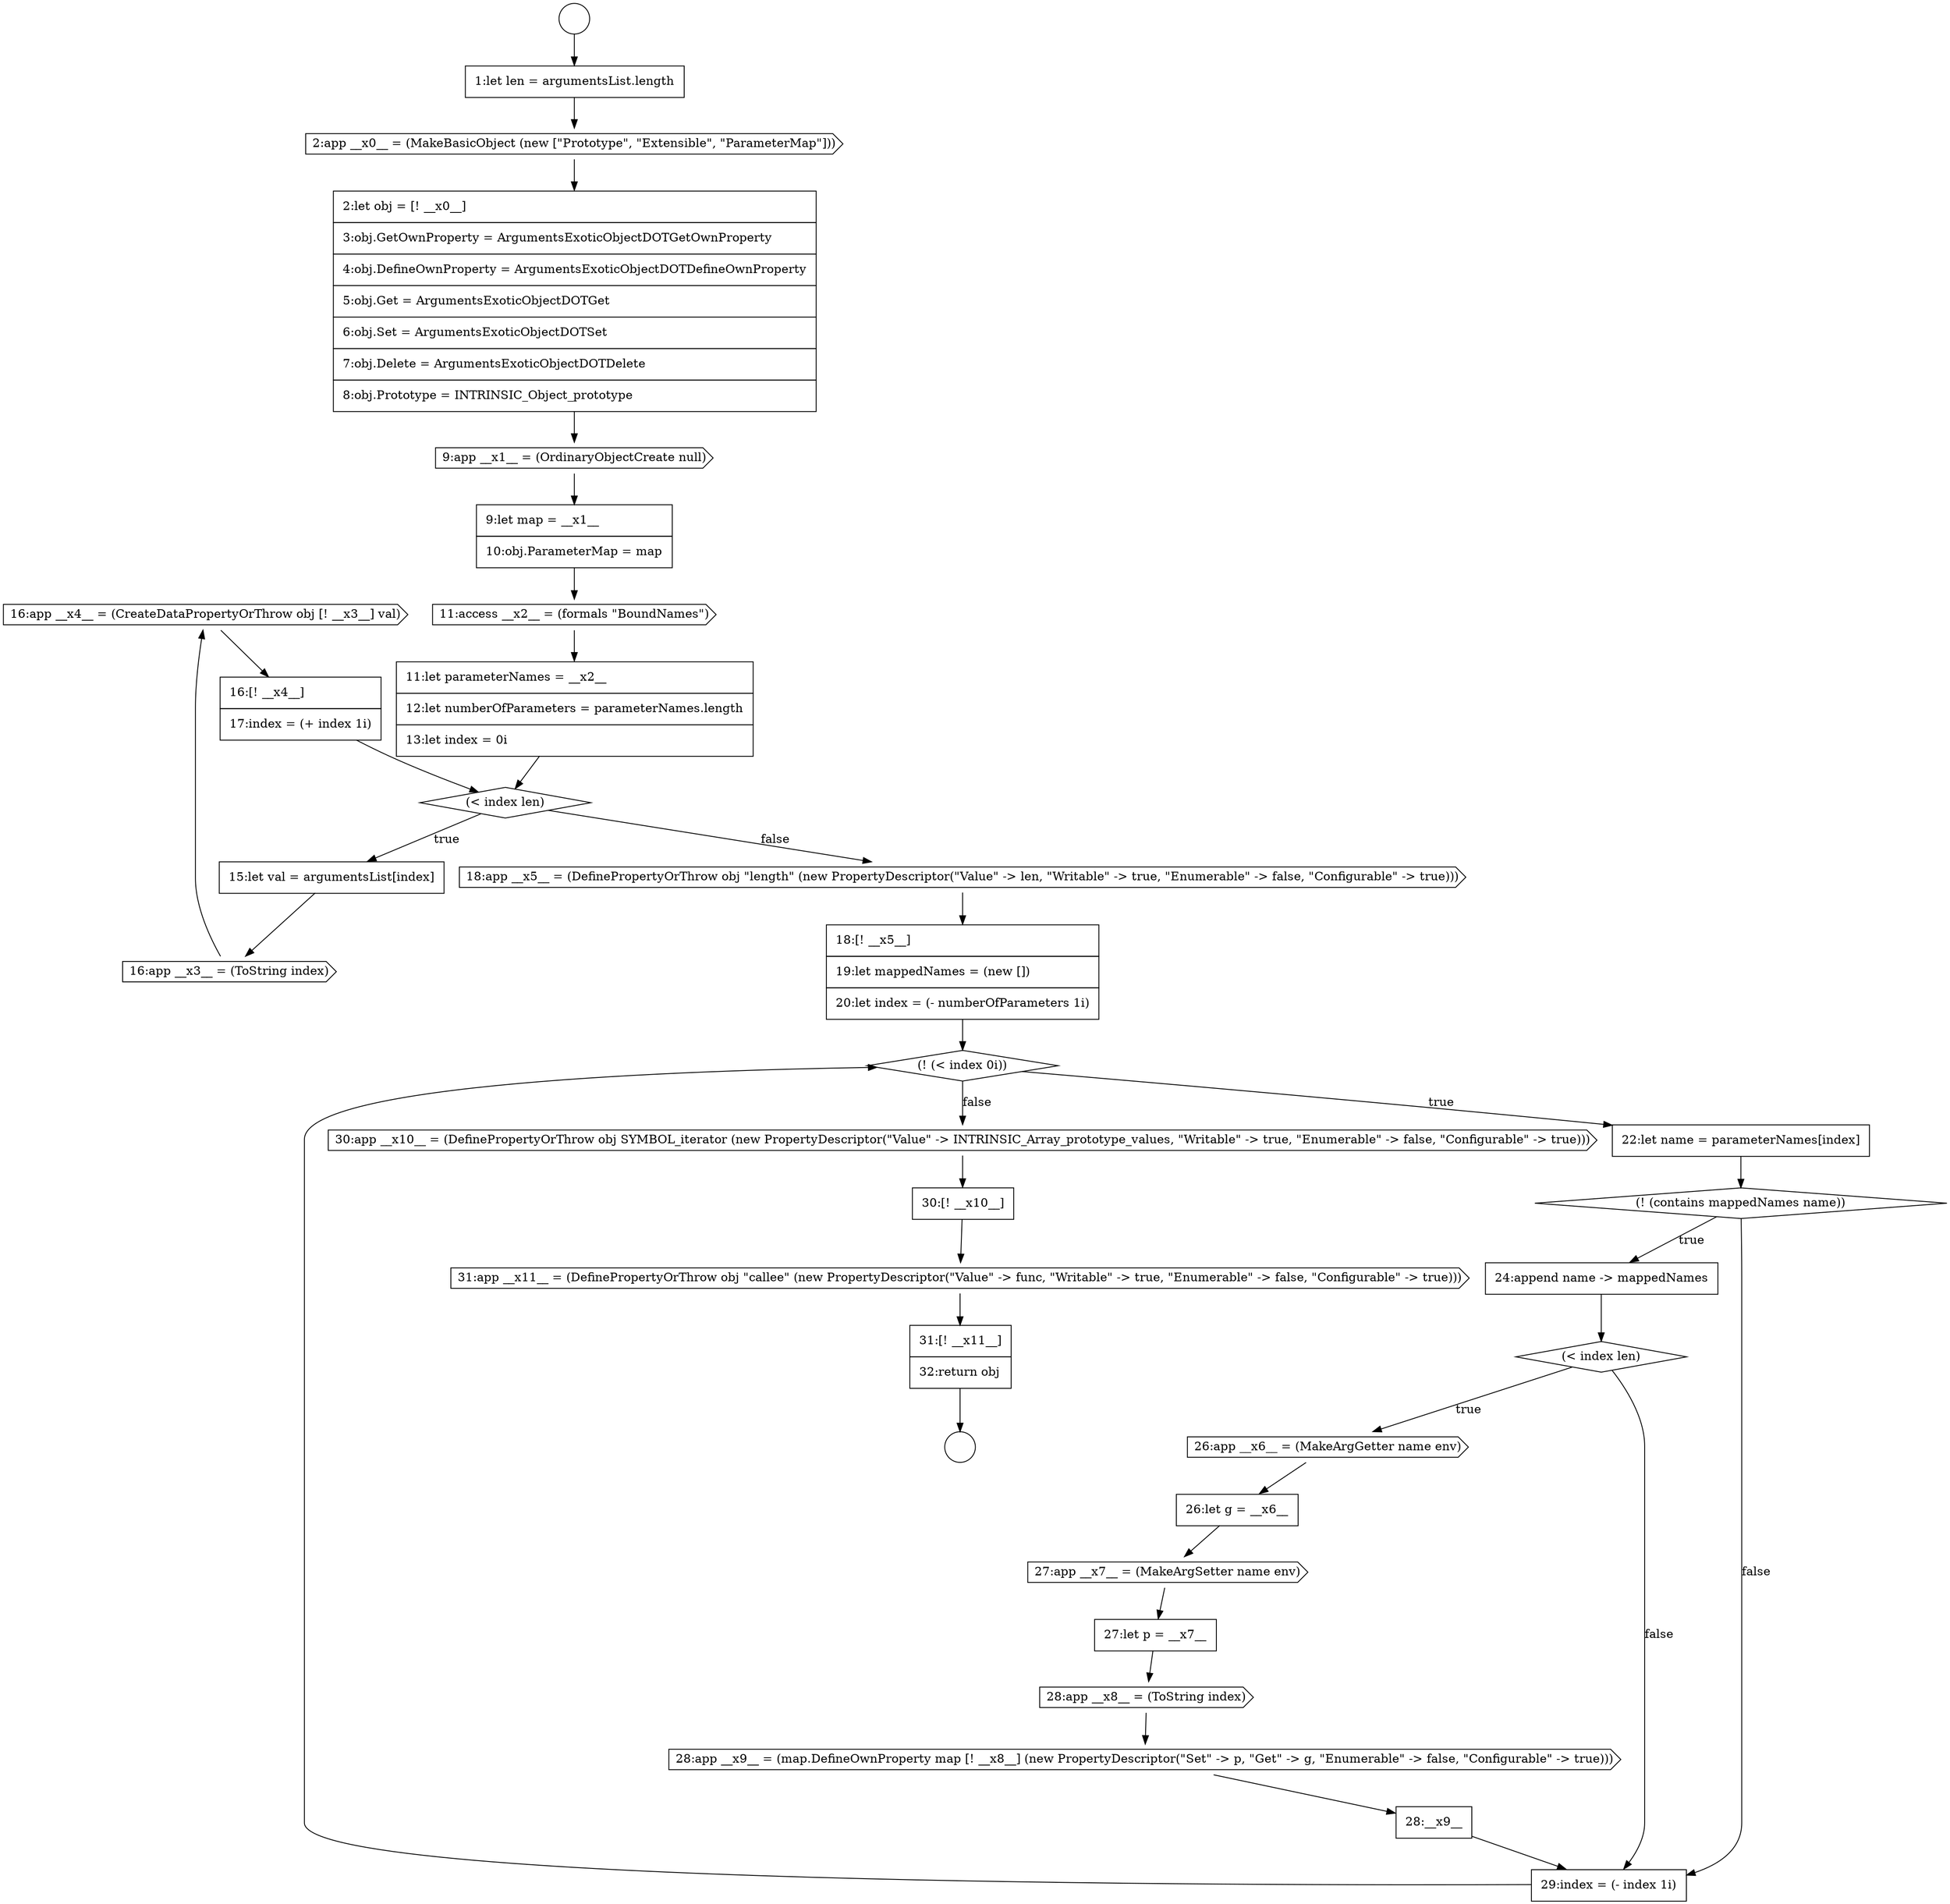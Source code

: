 digraph {
  node2844 [shape=cds, label=<<font color="black">16:app __x4__ = (CreateDataPropertyOrThrow obj [! __x3__] val)</font>> color="black" fillcolor="white" style=filled]
  node2842 [shape=none, margin=0, label=<<font color="black">
    <table border="0" cellborder="1" cellspacing="0" cellpadding="10">
      <tr><td align="left">15:let val = argumentsList[index]</td></tr>
    </table>
  </font>> color="black" fillcolor="white" style=filled]
  node2835 [shape=cds, label=<<font color="black">2:app __x0__ = (MakeBasicObject (new [&quot;Prototype&quot;, &quot;Extensible&quot;, &quot;ParameterMap&quot;]))</font>> color="black" fillcolor="white" style=filled]
  node2846 [shape=cds, label=<<font color="black">18:app __x5__ = (DefinePropertyOrThrow obj &quot;length&quot; (new PropertyDescriptor(&quot;Value&quot; -&gt; len, &quot;Writable&quot; -&gt; true, &quot;Enumerable&quot; -&gt; false, &quot;Configurable&quot; -&gt; true)))</font>> color="black" fillcolor="white" style=filled]
  node2837 [shape=cds, label=<<font color="black">9:app __x1__ = (OrdinaryObjectCreate null)</font>> color="black" fillcolor="white" style=filled]
  node2854 [shape=none, margin=0, label=<<font color="black">
    <table border="0" cellborder="1" cellspacing="0" cellpadding="10">
      <tr><td align="left">26:let g = __x6__</td></tr>
    </table>
  </font>> color="black" fillcolor="white" style=filled]
  node2857 [shape=cds, label=<<font color="black">28:app __x8__ = (ToString index)</font>> color="black" fillcolor="white" style=filled]
  node2852 [shape=diamond, label=<<font color="black">(&lt; index len)</font>> color="black" fillcolor="white" style=filled]
  node2833 [shape=circle label=" " color="black" fillcolor="white" style=filled]
  node2861 [shape=cds, label=<<font color="black">30:app __x10__ = (DefinePropertyOrThrow obj SYMBOL_iterator (new PropertyDescriptor(&quot;Value&quot; -&gt; INTRINSIC_Array_prototype_values, &quot;Writable&quot; -&gt; true, &quot;Enumerable&quot; -&gt; false, &quot;Configurable&quot; -&gt; true)))</font>> color="black" fillcolor="white" style=filled]
  node2840 [shape=none, margin=0, label=<<font color="black">
    <table border="0" cellborder="1" cellspacing="0" cellpadding="10">
      <tr><td align="left">11:let parameterNames = __x2__</td></tr>
      <tr><td align="left">12:let numberOfParameters = parameterNames.length</td></tr>
      <tr><td align="left">13:let index = 0i</td></tr>
    </table>
  </font>> color="black" fillcolor="white" style=filled]
  node2841 [shape=diamond, label=<<font color="black">(&lt; index len)</font>> color="black" fillcolor="white" style=filled]
  node2858 [shape=cds, label=<<font color="black">28:app __x9__ = (map.DefineOwnProperty map [! __x8__] (new PropertyDescriptor(&quot;Set&quot; -&gt; p, &quot;Get&quot; -&gt; g, &quot;Enumerable&quot; -&gt; false, &quot;Configurable&quot; -&gt; true)))</font>> color="black" fillcolor="white" style=filled]
  node2836 [shape=none, margin=0, label=<<font color="black">
    <table border="0" cellborder="1" cellspacing="0" cellpadding="10">
      <tr><td align="left">2:let obj = [! __x0__]</td></tr>
      <tr><td align="left">3:obj.GetOwnProperty = ArgumentsExoticObjectDOTGetOwnProperty</td></tr>
      <tr><td align="left">4:obj.DefineOwnProperty = ArgumentsExoticObjectDOTDefineOwnProperty</td></tr>
      <tr><td align="left">5:obj.Get = ArgumentsExoticObjectDOTGet</td></tr>
      <tr><td align="left">6:obj.Set = ArgumentsExoticObjectDOTSet</td></tr>
      <tr><td align="left">7:obj.Delete = ArgumentsExoticObjectDOTDelete</td></tr>
      <tr><td align="left">8:obj.Prototype = INTRINSIC_Object_prototype</td></tr>
    </table>
  </font>> color="black" fillcolor="white" style=filled]
  node2845 [shape=none, margin=0, label=<<font color="black">
    <table border="0" cellborder="1" cellspacing="0" cellpadding="10">
      <tr><td align="left">16:[! __x4__]</td></tr>
      <tr><td align="left">17:index = (+ index 1i)</td></tr>
    </table>
  </font>> color="black" fillcolor="white" style=filled]
  node2851 [shape=none, margin=0, label=<<font color="black">
    <table border="0" cellborder="1" cellspacing="0" cellpadding="10">
      <tr><td align="left">24:append name -&gt; mappedNames</td></tr>
    </table>
  </font>> color="black" fillcolor="white" style=filled]
  node2862 [shape=none, margin=0, label=<<font color="black">
    <table border="0" cellborder="1" cellspacing="0" cellpadding="10">
      <tr><td align="left">30:[! __x10__]</td></tr>
    </table>
  </font>> color="black" fillcolor="white" style=filled]
  node2859 [shape=none, margin=0, label=<<font color="black">
    <table border="0" cellborder="1" cellspacing="0" cellpadding="10">
      <tr><td align="left">28:__x9__</td></tr>
    </table>
  </font>> color="black" fillcolor="white" style=filled]
  node2849 [shape=none, margin=0, label=<<font color="black">
    <table border="0" cellborder="1" cellspacing="0" cellpadding="10">
      <tr><td align="left">22:let name = parameterNames[index]</td></tr>
    </table>
  </font>> color="black" fillcolor="white" style=filled]
  node2839 [shape=cds, label=<<font color="black">11:access __x2__ = (formals &quot;BoundNames&quot;)</font>> color="black" fillcolor="white" style=filled]
  node2856 [shape=none, margin=0, label=<<font color="black">
    <table border="0" cellborder="1" cellspacing="0" cellpadding="10">
      <tr><td align="left">27:let p = __x7__</td></tr>
    </table>
  </font>> color="black" fillcolor="white" style=filled]
  node2863 [shape=cds, label=<<font color="black">31:app __x11__ = (DefinePropertyOrThrow obj &quot;callee&quot; (new PropertyDescriptor(&quot;Value&quot; -&gt; func, &quot;Writable&quot; -&gt; true, &quot;Enumerable&quot; -&gt; false, &quot;Configurable&quot; -&gt; true)))</font>> color="black" fillcolor="white" style=filled]
  node2850 [shape=diamond, label=<<font color="black">(! (contains mappedNames name))</font>> color="black" fillcolor="white" style=filled]
  node2838 [shape=none, margin=0, label=<<font color="black">
    <table border="0" cellborder="1" cellspacing="0" cellpadding="10">
      <tr><td align="left">9:let map = __x1__</td></tr>
      <tr><td align="left">10:obj.ParameterMap = map</td></tr>
    </table>
  </font>> color="black" fillcolor="white" style=filled]
  node2843 [shape=cds, label=<<font color="black">16:app __x3__ = (ToString index)</font>> color="black" fillcolor="white" style=filled]
  node2860 [shape=none, margin=0, label=<<font color="black">
    <table border="0" cellborder="1" cellspacing="0" cellpadding="10">
      <tr><td align="left">29:index = (- index 1i)</td></tr>
    </table>
  </font>> color="black" fillcolor="white" style=filled]
  node2848 [shape=diamond, label=<<font color="black">(! (&lt; index 0i))</font>> color="black" fillcolor="white" style=filled]
  node2855 [shape=cds, label=<<font color="black">27:app __x7__ = (MakeArgSetter name env)</font>> color="black" fillcolor="white" style=filled]
  node2853 [shape=cds, label=<<font color="black">26:app __x6__ = (MakeArgGetter name env)</font>> color="black" fillcolor="white" style=filled]
  node2847 [shape=none, margin=0, label=<<font color="black">
    <table border="0" cellborder="1" cellspacing="0" cellpadding="10">
      <tr><td align="left">18:[! __x5__]</td></tr>
      <tr><td align="left">19:let mappedNames = (new [])</td></tr>
      <tr><td align="left">20:let index = (- numberOfParameters 1i)</td></tr>
    </table>
  </font>> color="black" fillcolor="white" style=filled]
  node2864 [shape=none, margin=0, label=<<font color="black">
    <table border="0" cellborder="1" cellspacing="0" cellpadding="10">
      <tr><td align="left">31:[! __x11__]</td></tr>
      <tr><td align="left">32:return obj</td></tr>
    </table>
  </font>> color="black" fillcolor="white" style=filled]
  node2832 [shape=circle label=" " color="black" fillcolor="white" style=filled]
  node2834 [shape=none, margin=0, label=<<font color="black">
    <table border="0" cellborder="1" cellspacing="0" cellpadding="10">
      <tr><td align="left">1:let len = argumentsList.length</td></tr>
    </table>
  </font>> color="black" fillcolor="white" style=filled]
  node2851 -> node2852 [ color="black"]
  node2840 -> node2841 [ color="black"]
  node2847 -> node2848 [ color="black"]
  node2856 -> node2857 [ color="black"]
  node2850 -> node2851 [label=<<font color="black">true</font>> color="black"]
  node2850 -> node2860 [label=<<font color="black">false</font>> color="black"]
  node2832 -> node2834 [ color="black"]
  node2835 -> node2836 [ color="black"]
  node2837 -> node2838 [ color="black"]
  node2853 -> node2854 [ color="black"]
  node2841 -> node2842 [label=<<font color="black">true</font>> color="black"]
  node2841 -> node2846 [label=<<font color="black">false</font>> color="black"]
  node2844 -> node2845 [ color="black"]
  node2860 -> node2848 [ color="black"]
  node2834 -> node2835 [ color="black"]
  node2852 -> node2853 [label=<<font color="black">true</font>> color="black"]
  node2852 -> node2860 [label=<<font color="black">false</font>> color="black"]
  node2861 -> node2862 [ color="black"]
  node2846 -> node2847 [ color="black"]
  node2858 -> node2859 [ color="black"]
  node2854 -> node2855 [ color="black"]
  node2859 -> node2860 [ color="black"]
  node2838 -> node2839 [ color="black"]
  node2842 -> node2843 [ color="black"]
  node2839 -> node2840 [ color="black"]
  node2857 -> node2858 [ color="black"]
  node2845 -> node2841 [ color="black"]
  node2863 -> node2864 [ color="black"]
  node2836 -> node2837 [ color="black"]
  node2848 -> node2849 [label=<<font color="black">true</font>> color="black"]
  node2848 -> node2861 [label=<<font color="black">false</font>> color="black"]
  node2862 -> node2863 [ color="black"]
  node2855 -> node2856 [ color="black"]
  node2843 -> node2844 [ color="black"]
  node2849 -> node2850 [ color="black"]
  node2864 -> node2833 [ color="black"]
}
